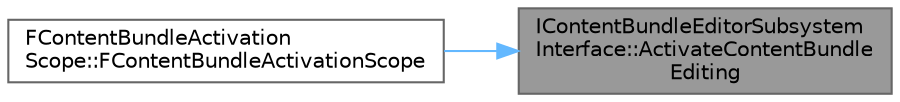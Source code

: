 digraph "IContentBundleEditorSubsystemInterface::ActivateContentBundleEditing"
{
 // INTERACTIVE_SVG=YES
 // LATEX_PDF_SIZE
  bgcolor="transparent";
  edge [fontname=Helvetica,fontsize=10,labelfontname=Helvetica,labelfontsize=10];
  node [fontname=Helvetica,fontsize=10,shape=box,height=0.2,width=0.4];
  rankdir="RL";
  Node1 [id="Node000001",label="IContentBundleEditorSubsystem\lInterface::ActivateContentBundle\lEditing",height=0.2,width=0.4,color="gray40", fillcolor="grey60", style="filled", fontcolor="black",tooltip=" "];
  Node1 -> Node2 [id="edge1_Node000001_Node000002",dir="back",color="steelblue1",style="solid",tooltip=" "];
  Node2 [id="Node000002",label="FContentBundleActivation\lScope::FContentBundleActivationScope",height=0.2,width=0.4,color="grey40", fillcolor="white", style="filled",URL="$d6/d8a/classFContentBundleActivationScope.html#ace6669fd920b2a66d3adefca76d2467e",tooltip=" "];
}
